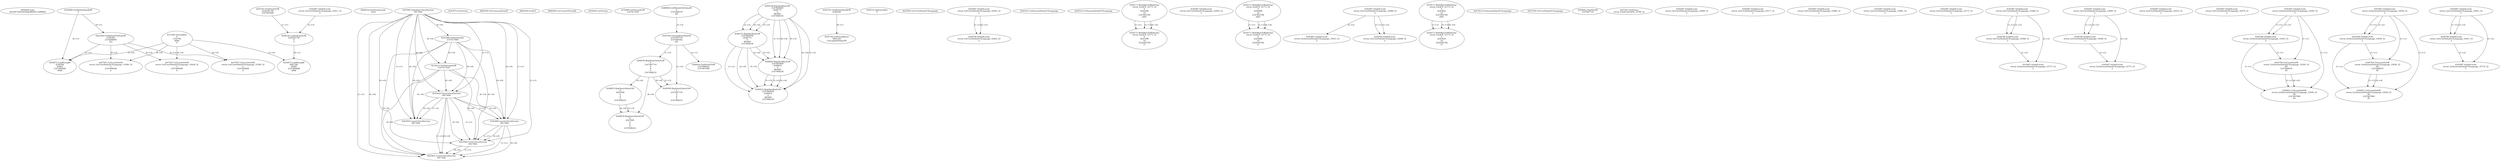 // Global SCDG with merge call
digraph {
	0 [label="6850628.main
001df479a85291fdde06b95e7a9f9804"]
	1 [label="4254480.GetModuleHandleW
0"]
	2 [label="6844434.SetThreadLocale
1024"]
	3 [label="4243965.InitializeCriticalSection
6917004"]
	4 [label="4243979.GetVersion
"]
	5 [label="4250188.GetSystemInfo
2147417660"]
	3 -> 5 [label="(0-->0)"]
	6 [label="6844540.GetCommandLineW
"]
	7 [label="4214413.GetStartupInfoW
2147417624"]
	3 -> 7 [label="(0-->0)"]
	5 -> 7 [label="(0-->0)"]
	8 [label="6844560.GetACP
"]
	9 [label="6844580.GetCurrentThreadId
"]
	10 [label="4250204.GetVersion
"]
	11 [label="4276690.GetVersionExW
2147417420"]
	12 [label="4243306.GetModuleFileNameW
4194304
2147408904
522"]
	1 -> 12 [label="(0-->1)"]
	13 [label="4248064.GetModuleFileNameW
0
2147408370
261"]
	14 [label="4215383.VirtualAlloc
0
1310704
4096
4"]
	15 [label="4246338.RegOpenKeyExW
2147483649
4246772
0
983065
2147408236"]
	16 [label="4245741.GetModuleHandleW
4246160"]
	17 [label="4245758.GetProcAddress
9441320
GetLongPathNameW"]
	16 -> 17 [label="(0-->1)"]
	18 [label="4245785.GetLongPathNameW
2147407710
2147406542
261"]
	13 -> 18 [label="(3-->3)"]
	19 [label="4246556.RegQueryValueExW
0
2147407710
0
0
0
2147408232"]
	18 -> 19 [label="(1-->2)"]
	20 [label="4246599.RegQueryValueExW
0
2147407710
0
0
0
2147408232"]
	18 -> 20 [label="(1-->2)"]
	19 -> 20 [label="(2-->2)"]
	19 -> 20 [label="(6-->6)"]
	21 [label="4246722.RegCloseKey
0"]
	22 [label="4247883.GetUserDefaultUILanguage
"]
	23 [label="4245418.EnterCriticalSection
6917004"]
	3 -> 23 [label="(1-->1)"]
	3 -> 23 [label="(0-->0)"]
	5 -> 23 [label="(0-->0)"]
	7 -> 23 [label="(0-->0)"]
	24 [label="4245469.LeaveCriticalSection
6917004"]
	3 -> 24 [label="(1-->1)"]
	23 -> 24 [label="(1-->1)"]
	3 -> 24 [label="(0-->0)"]
	5 -> 24 [label="(0-->0)"]
	7 -> 24 [label="(0-->0)"]
	23 -> 24 [label="(0-->0)"]
	25 [label="4245487.IsValidLocale
retval_GetUserDefaultUILanguage_32852_32
2"]
	26 [label="4244766.IsValidLocale
retval_GetUserDefaultUILanguage_32852_32
2"]
	25 -> 26 [label="(1-->1)"]
	25 -> 26 [label="(2-->2)"]
	27 [label="4245525.GetSystemDefaultUILanguage
"]
	28 [label="4245552.GetSystemDefaultUILanguage
"]
	29 [label="4250171.MultiByteToWideChar
retval_GetACP_32773_32
0
4243508
10
2147403704
2047"]
	30 [label="4250171.MultiByteToWideChar
retval_GetACP_32773_32
0
4243508
10
3224282764
11"]
	29 -> 30 [label="(1-->1)"]
	29 -> 30 [label="(3-->3)"]
	29 -> 30 [label="(4-->4)"]
	31 [label="4245487.IsValidLocale
retval_GetUserDefaultUILanguage_32850_32
2"]
	32 [label="4250171.MultiByteToWideChar
retval_GetACP_32773_32
0
4243868
10
2147403704
2047"]
	33 [label="4250171.MultiByteToWideChar
retval_GetACP_32773_32
0
4243868
10
3224282764
11"]
	32 -> 33 [label="(1-->1)"]
	32 -> 33 [label="(3-->3)"]
	32 -> 33 [label="(4-->4)"]
	34 [label="4245487.IsValidLocale
retval_GetUserDefaultUILanguage_32848_32
2"]
	35 [label="4250171.MultiByteToWideChar
retval_GetACP_32773_32
0
4243924
10
2147403704
2047"]
	36 [label="4250171.MultiByteToWideChar
retval_GetACP_32773_32
0
4243924
10
3224282764
11"]
	35 -> 36 [label="(1-->1)"]
	35 -> 36 [label="(3-->3)"]
	35 -> 36 [label="(4-->4)"]
	37 [label="4245580.EnterCriticalSection
6917004"]
	3 -> 37 [label="(1-->1)"]
	23 -> 37 [label="(1-->1)"]
	24 -> 37 [label="(1-->1)"]
	3 -> 37 [label="(0-->0)"]
	5 -> 37 [label="(0-->0)"]
	7 -> 37 [label="(0-->0)"]
	23 -> 37 [label="(0-->0)"]
	24 -> 37 [label="(0-->0)"]
	38 [label="4245621.LeaveCriticalSection
6917004"]
	3 -> 38 [label="(1-->1)"]
	23 -> 38 [label="(1-->1)"]
	24 -> 38 [label="(1-->1)"]
	37 -> 38 [label="(1-->1)"]
	3 -> 38 [label="(0-->0)"]
	5 -> 38 [label="(0-->0)"]
	7 -> 38 [label="(0-->0)"]
	23 -> 38 [label="(0-->0)"]
	24 -> 38 [label="(0-->0)"]
	37 -> 38 [label="(0-->0)"]
	39 [label="4247923.GetSystemDefaultUILanguage
"]
	40 [label="4245487.IsValidLocale
retval_GetSystemDefaultUILanguage_33023_32
2"]
	34 -> 40 [label="(2-->2)"]
	41 [label="4247558.GetUserDefaultUILanguage
"]
	42 [label="4247567.GetLocaleInfoW
retval_GetUserDefaultUILanguage_33438_32
3
2147408268
4"]
	12 -> 42 [label="(0-->2)"]
	14 -> 42 [label="(4-->4)"]
	43 [label="4247247.FindFirstFileW
3224341740
2147407640"]
	44 [label="4250073.LoadStringW
4194304
65485
2147409468
4096"]
	1 -> 44 [label="(0-->1)"]
	12 -> 44 [label="(1-->1)"]
	14 -> 44 [label="(3-->4)"]
	45 [label="4246372.RegOpenKeyExW
2147483650
4246772
0
983065
2147408236"]
	15 -> 45 [label="(2-->2)"]
	15 -> 45 [label="(4-->4)"]
	15 -> 45 [label="(5-->5)"]
	46 [label="4246402.RegOpenKeyExW
2147483649
4246832
0
983065
2147408236"]
	15 -> 46 [label="(1-->1)"]
	15 -> 46 [label="(4-->4)"]
	45 -> 46 [label="(4-->4)"]
	15 -> 46 [label="(5-->5)"]
	45 -> 46 [label="(5-->5)"]
	47 [label="4245683.CharNextW
2147407716"]
	48 [label="4246014.FindFirstFileW
2147406542
2147407064"]
	18 -> 48 [label="(2-->1)"]
	49 [label="4245454.LeaveCriticalSection
6917004"]
	3 -> 49 [label="(1-->1)"]
	23 -> 49 [label="(1-->1)"]
	3 -> 49 [label="(0-->0)"]
	5 -> 49 [label="(0-->0)"]
	7 -> 49 [label="(0-->0)"]
	23 -> 49 [label="(0-->0)"]
	50 [label="4247567.GetLocaleInfoW
retval_GetUserDefaultUILanguage_33580_32
3
2147408268
4"]
	12 -> 50 [label="(0-->2)"]
	14 -> 50 [label="(4-->4)"]
	51 [label="4246432.RegOpenKeyExW
2147483650
4246832
0
983065
2147408236"]
	45 -> 51 [label="(1-->1)"]
	46 -> 51 [label="(2-->2)"]
	15 -> 51 [label="(4-->4)"]
	45 -> 51 [label="(4-->4)"]
	46 -> 51 [label="(4-->4)"]
	15 -> 51 [label="(5-->5)"]
	45 -> 51 [label="(5-->5)"]
	46 -> 51 [label="(5-->5)"]
	52 [label="4245487.IsValidLocale
retval_GetUserDefaultUILanguage_33011_32
2"]
	53 [label="4247567.GetLocaleInfoW
retval_GetUserDefaultUILanguage_33599_32
3
2147408268
4"]
	12 -> 53 [label="(0-->2)"]
	14 -> 53 [label="(4-->4)"]
	54 [label="4247263.FindClose
retval_FindFirstFileW_33786_32"]
	55 [label="4248145.LoadLibraryExW
3224341740
0
2"]
	43 -> 55 [label="(1-->1)"]
	52 -> 55 [label="(2-->3)"]
	56 [label="4250073.LoadStringW
9441340
65485
2147409468
4096"]
	55 -> 56 [label="(0-->1)"]
	14 -> 56 [label="(3-->4)"]
	57 [label="4244766.IsValidLocale
retval_GetUserDefaultUILanguage_32848_32
2"]
	34 -> 57 [label="(1-->1)"]
	34 -> 57 [label="(2-->2)"]
	58 [label="4245487.IsValidLocale
retval_GetUserDefaultUILanguage_32849_32
2"]
	59 [label="4246635.RegQueryValueExW
0
4247000
0
0
0
2147408232"]
	19 -> 59 [label="(6-->6)"]
	60 [label="4245487.IsValidLocale
retval_GetUserDefaultUILanguage_33577_32
2"]
	61 [label="4246676.RegQueryValueExW
0
4247000
0
0
0
2147408232"]
	59 -> 61 [label="(2-->2)"]
	19 -> 61 [label="(6-->6)"]
	59 -> 61 [label="(6-->6)"]
	62 [label="4245487.IsValidLocale
retval_GetUserDefaultUILanguage_33080_32
2"]
	63 [label="4245487.IsValidLocale
retval_GetUserDefaultUILanguage_33081_32
2"]
	64 [label="4245487.IsValidLocale
retval_GetUserDefaultUILanguage_33171_32
2"]
	65 [label="4245487.IsValidLocale
retval_GetUserDefaultUILanguage_33048_32
2"]
	66 [label="4244766.IsValidLocale
retval_GetUserDefaultUILanguage_33048_32
2"]
	65 -> 66 [label="(1-->1)"]
	65 -> 66 [label="(2-->2)"]
	67 [label="4245487.IsValidLocale
retval_GetSystemDefaultUILanguage_33772_32
2"]
	65 -> 67 [label="(2-->2)"]
	66 -> 67 [label="(2-->2)"]
	68 [label="4245487.IsValidLocale
retval_GetUserDefaultUILanguage_33049_32
2"]
	69 [label="4244766.IsValidLocale
retval_GetUserDefaultUILanguage_33049_32
2"]
	68 -> 69 [label="(1-->1)"]
	68 -> 69 [label="(2-->2)"]
	70 [label="4245487.IsValidLocale
retval_GetSystemDefaultUILanguage_33773_32
2"]
	68 -> 70 [label="(2-->2)"]
	69 -> 70 [label="(2-->2)"]
	71 [label="4245487.IsValidLocale
retval_GetUserDefaultUILanguage_32932_32
2"]
	72 [label="4245487.IsValidLocale
retval_GetUserDefaultUILanguage_32979_32
2"]
	73 [label="4245487.IsValidLocale
retval_GetSystemDefaultUILanguage_33295_32
2"]
	74 [label="4244766.IsValidLocale
retval_GetSystemDefaultUILanguage_33295_32
2"]
	73 -> 74 [label="(1-->1)"]
	73 -> 74 [label="(2-->2)"]
	75 [label="4244794.GetLocaleInfoW
retval_GetSystemDefaultUILanguage_33295_32
89
2147408070
85"]
	73 -> 75 [label="(1-->1)"]
	74 -> 75 [label="(1-->1)"]
	76 [label="4244811.GetLocaleInfoW
retval_GetSystemDefaultUILanguage_33295_32
90
2147407900
85"]
	73 -> 76 [label="(1-->1)"]
	74 -> 76 [label="(1-->1)"]
	75 -> 76 [label="(1-->1)"]
	75 -> 76 [label="(4-->4)"]
	77 [label="4245487.IsValidLocale
retval_GetSystemDefaultUILanguage_33056_32
2"]
	78 [label="4244766.IsValidLocale
retval_GetSystemDefaultUILanguage_33056_32
2"]
	77 -> 78 [label="(1-->1)"]
	77 -> 78 [label="(2-->2)"]
	79 [label="4244794.GetLocaleInfoW
retval_GetSystemDefaultUILanguage_33056_32
89
2147408070
85"]
	77 -> 79 [label="(1-->1)"]
	78 -> 79 [label="(1-->1)"]
	80 [label="4244811.GetLocaleInfoW
retval_GetSystemDefaultUILanguage_33056_32
90
2147407900
85"]
	77 -> 80 [label="(1-->1)"]
	78 -> 80 [label="(1-->1)"]
	79 -> 80 [label="(1-->1)"]
	79 -> 80 [label="(4-->4)"]
	81 [label="4245487.IsValidLocale
retval_GetUserDefaultUILanguage_33051_32
2"]
	82 [label="4244766.IsValidLocale
retval_GetUserDefaultUILanguage_33051_32
2"]
	81 -> 82 [label="(1-->1)"]
	81 -> 82 [label="(2-->2)"]
	83 [label="4245487.IsValidLocale
retval_GetSystemDefaultUILanguage_33774_32
2"]
	81 -> 83 [label="(2-->2)"]
	82 -> 83 [label="(2-->2)"]
}
